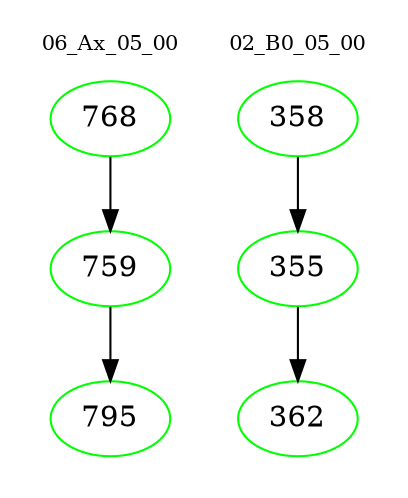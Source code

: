 digraph{
subgraph cluster_0 {
color = white
label = "06_Ax_05_00";
fontsize=10;
T0_768 [label="768", color="green"]
T0_768 -> T0_759 [color="black"]
T0_759 [label="759", color="green"]
T0_759 -> T0_795 [color="black"]
T0_795 [label="795", color="green"]
}
subgraph cluster_1 {
color = white
label = "02_B0_05_00";
fontsize=10;
T1_358 [label="358", color="green"]
T1_358 -> T1_355 [color="black"]
T1_355 [label="355", color="green"]
T1_355 -> T1_362 [color="black"]
T1_362 [label="362", color="green"]
}
}

